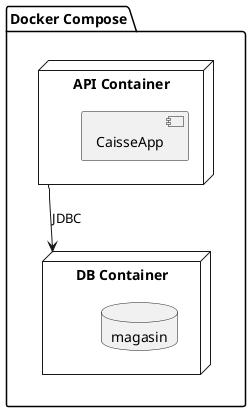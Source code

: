 @startuml
skinparam shadowing false
skinparam object3d true

  folder "Docker Compose" {
    node "API Container" as API {
     component "CaisseApp"
    }
    node "DB Container" as DB {
      database "magasin"
    }
  }


API --> DB : JDBC
@enduml